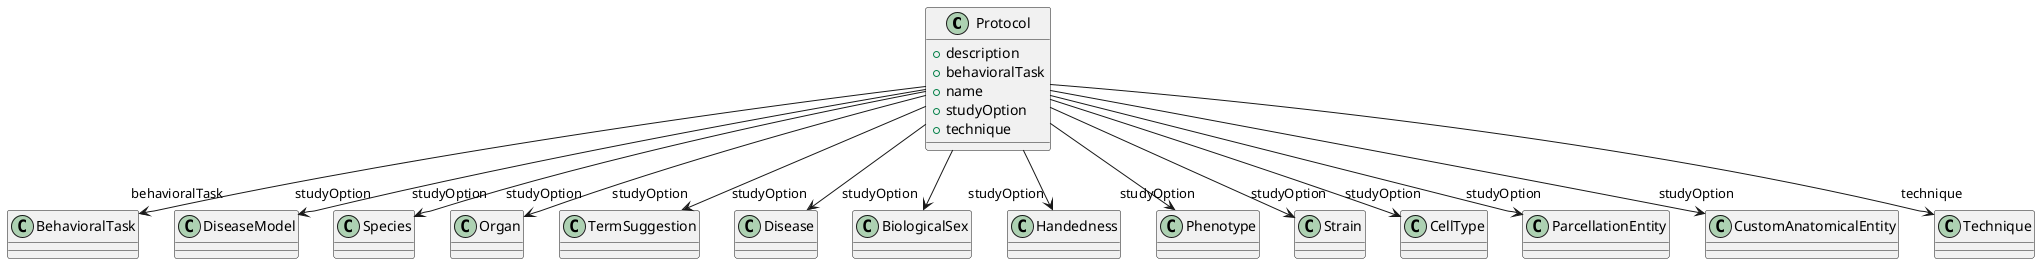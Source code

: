 @startuml
class Protocol {
+description
+behavioralTask
+name
+studyOption
+technique

}
Protocol -d-> "behavioralTask" BehavioralTask
Protocol -d-> "studyOption" DiseaseModel
Protocol -d-> "studyOption" Species
Protocol -d-> "studyOption" Organ
Protocol -d-> "studyOption" TermSuggestion
Protocol -d-> "studyOption" Disease
Protocol -d-> "studyOption" BiologicalSex
Protocol -d-> "studyOption" Handedness
Protocol -d-> "studyOption" Phenotype
Protocol -d-> "studyOption" Strain
Protocol -d-> "studyOption" CellType
Protocol -d-> "studyOption" ParcellationEntity
Protocol -d-> "studyOption" CustomAnatomicalEntity
Protocol -d-> "technique" Technique

@enduml